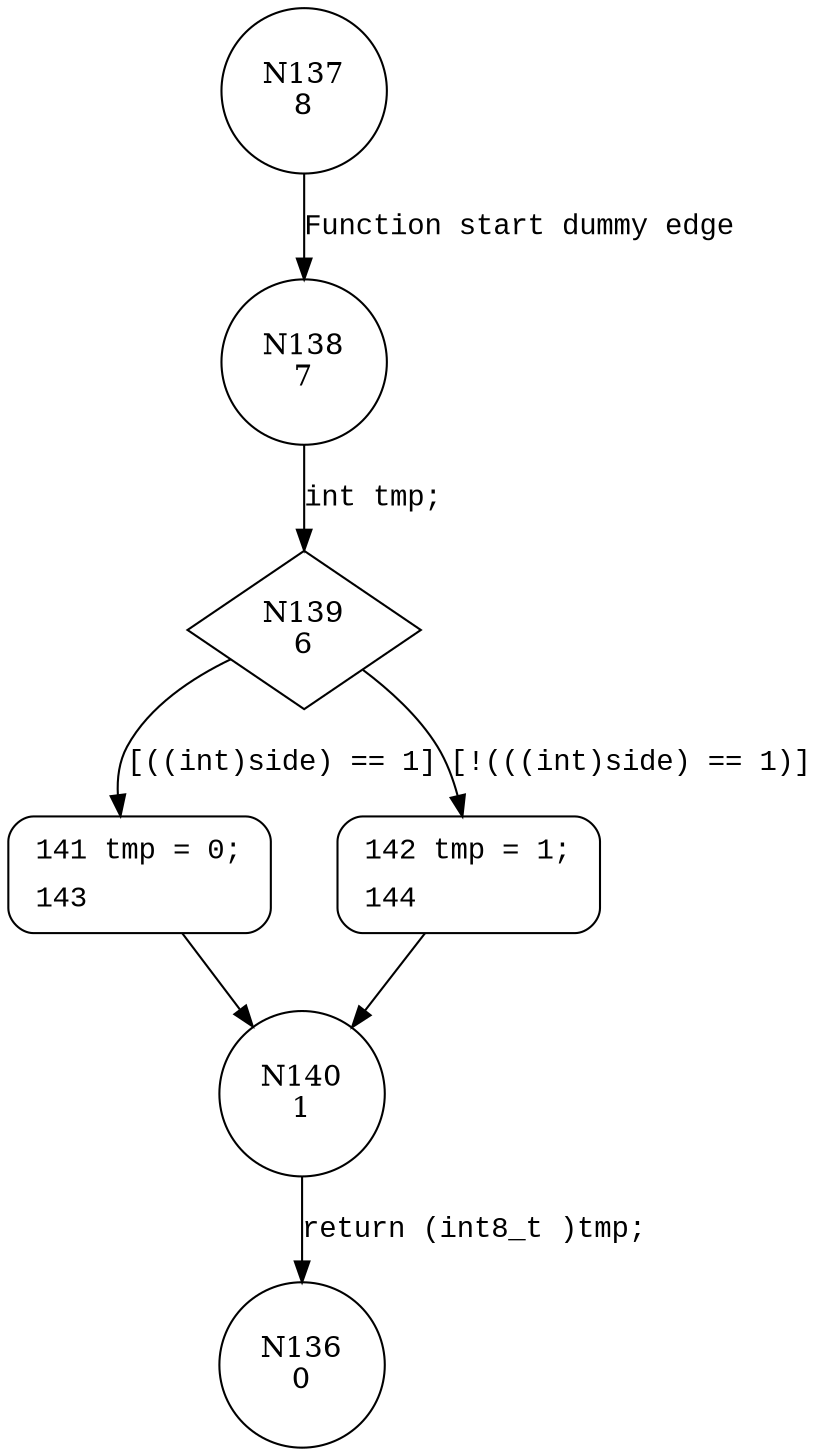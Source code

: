 digraph flip_the_side {
137 [shape="circle" label="N137\n8"]
138 [shape="circle" label="N138\n7"]
139 [shape="diamond" label="N139\n6"]
141 [shape="circle" label="N141\n3"]
142 [shape="circle" label="N142\n5"]
140 [shape="circle" label="N140\n1"]
136 [shape="circle" label="N136\n0"]
142 [style="filled,bold" penwidth="1" fillcolor="white" fontname="Courier New" shape="Mrecord" label=<<table border="0" cellborder="0" cellpadding="3" bgcolor="white"><tr><td align="right">142</td><td align="left">tmp = 1;</td></tr><tr><td align="right">144</td><td align="left"></td></tr></table>>]
142 -> 140[label=""]
141 [style="filled,bold" penwidth="1" fillcolor="white" fontname="Courier New" shape="Mrecord" label=<<table border="0" cellborder="0" cellpadding="3" bgcolor="white"><tr><td align="right">141</td><td align="left">tmp = 0;</td></tr><tr><td align="right">143</td><td align="left"></td></tr></table>>]
141 -> 140[label=""]
137 -> 138 [label="Function start dummy edge" fontname="Courier New"]
139 -> 141 [label="[((int)side) == 1]" fontname="Courier New"]
139 -> 142 [label="[!(((int)side) == 1)]" fontname="Courier New"]
140 -> 136 [label="return (int8_t )tmp;" fontname="Courier New"]
138 -> 139 [label="int tmp;" fontname="Courier New"]
}